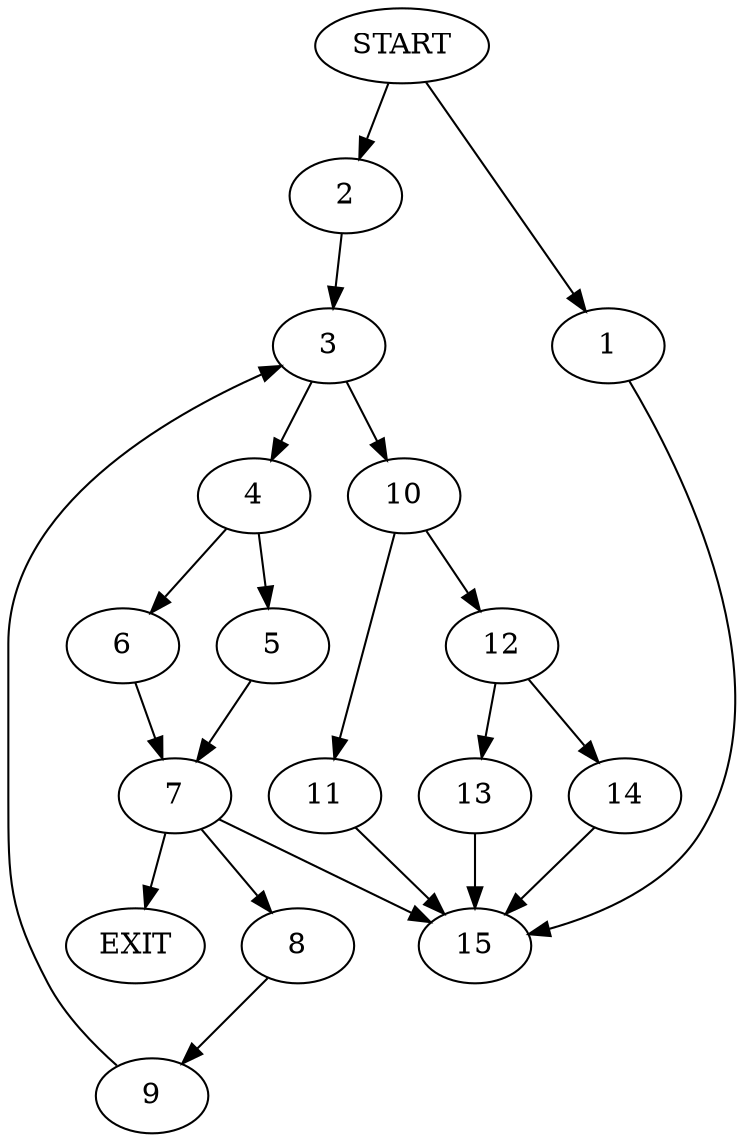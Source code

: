 digraph { 
0 [label="START"];
1;
2;
3;
4;
5;
6;
7;
8;
9;
10;
11;
12;
13;
14;
15;
16[label="EXIT"];
0 -> 1;
0 -> 2;
1 -> 15;
2 -> 3;
3 -> 4;
3 -> 10;
4 -> 5;
4 -> 6;
5 -> 7;
6 -> 7;
7 -> 16;
7 -> 8;
7:s2 -> 15;
8 -> 9;
9 -> 3;
10 -> 11;
10 -> 12;
11 -> 15;
12 -> 13;
12 -> 14;
13 -> 15;
14 -> 15;
}
